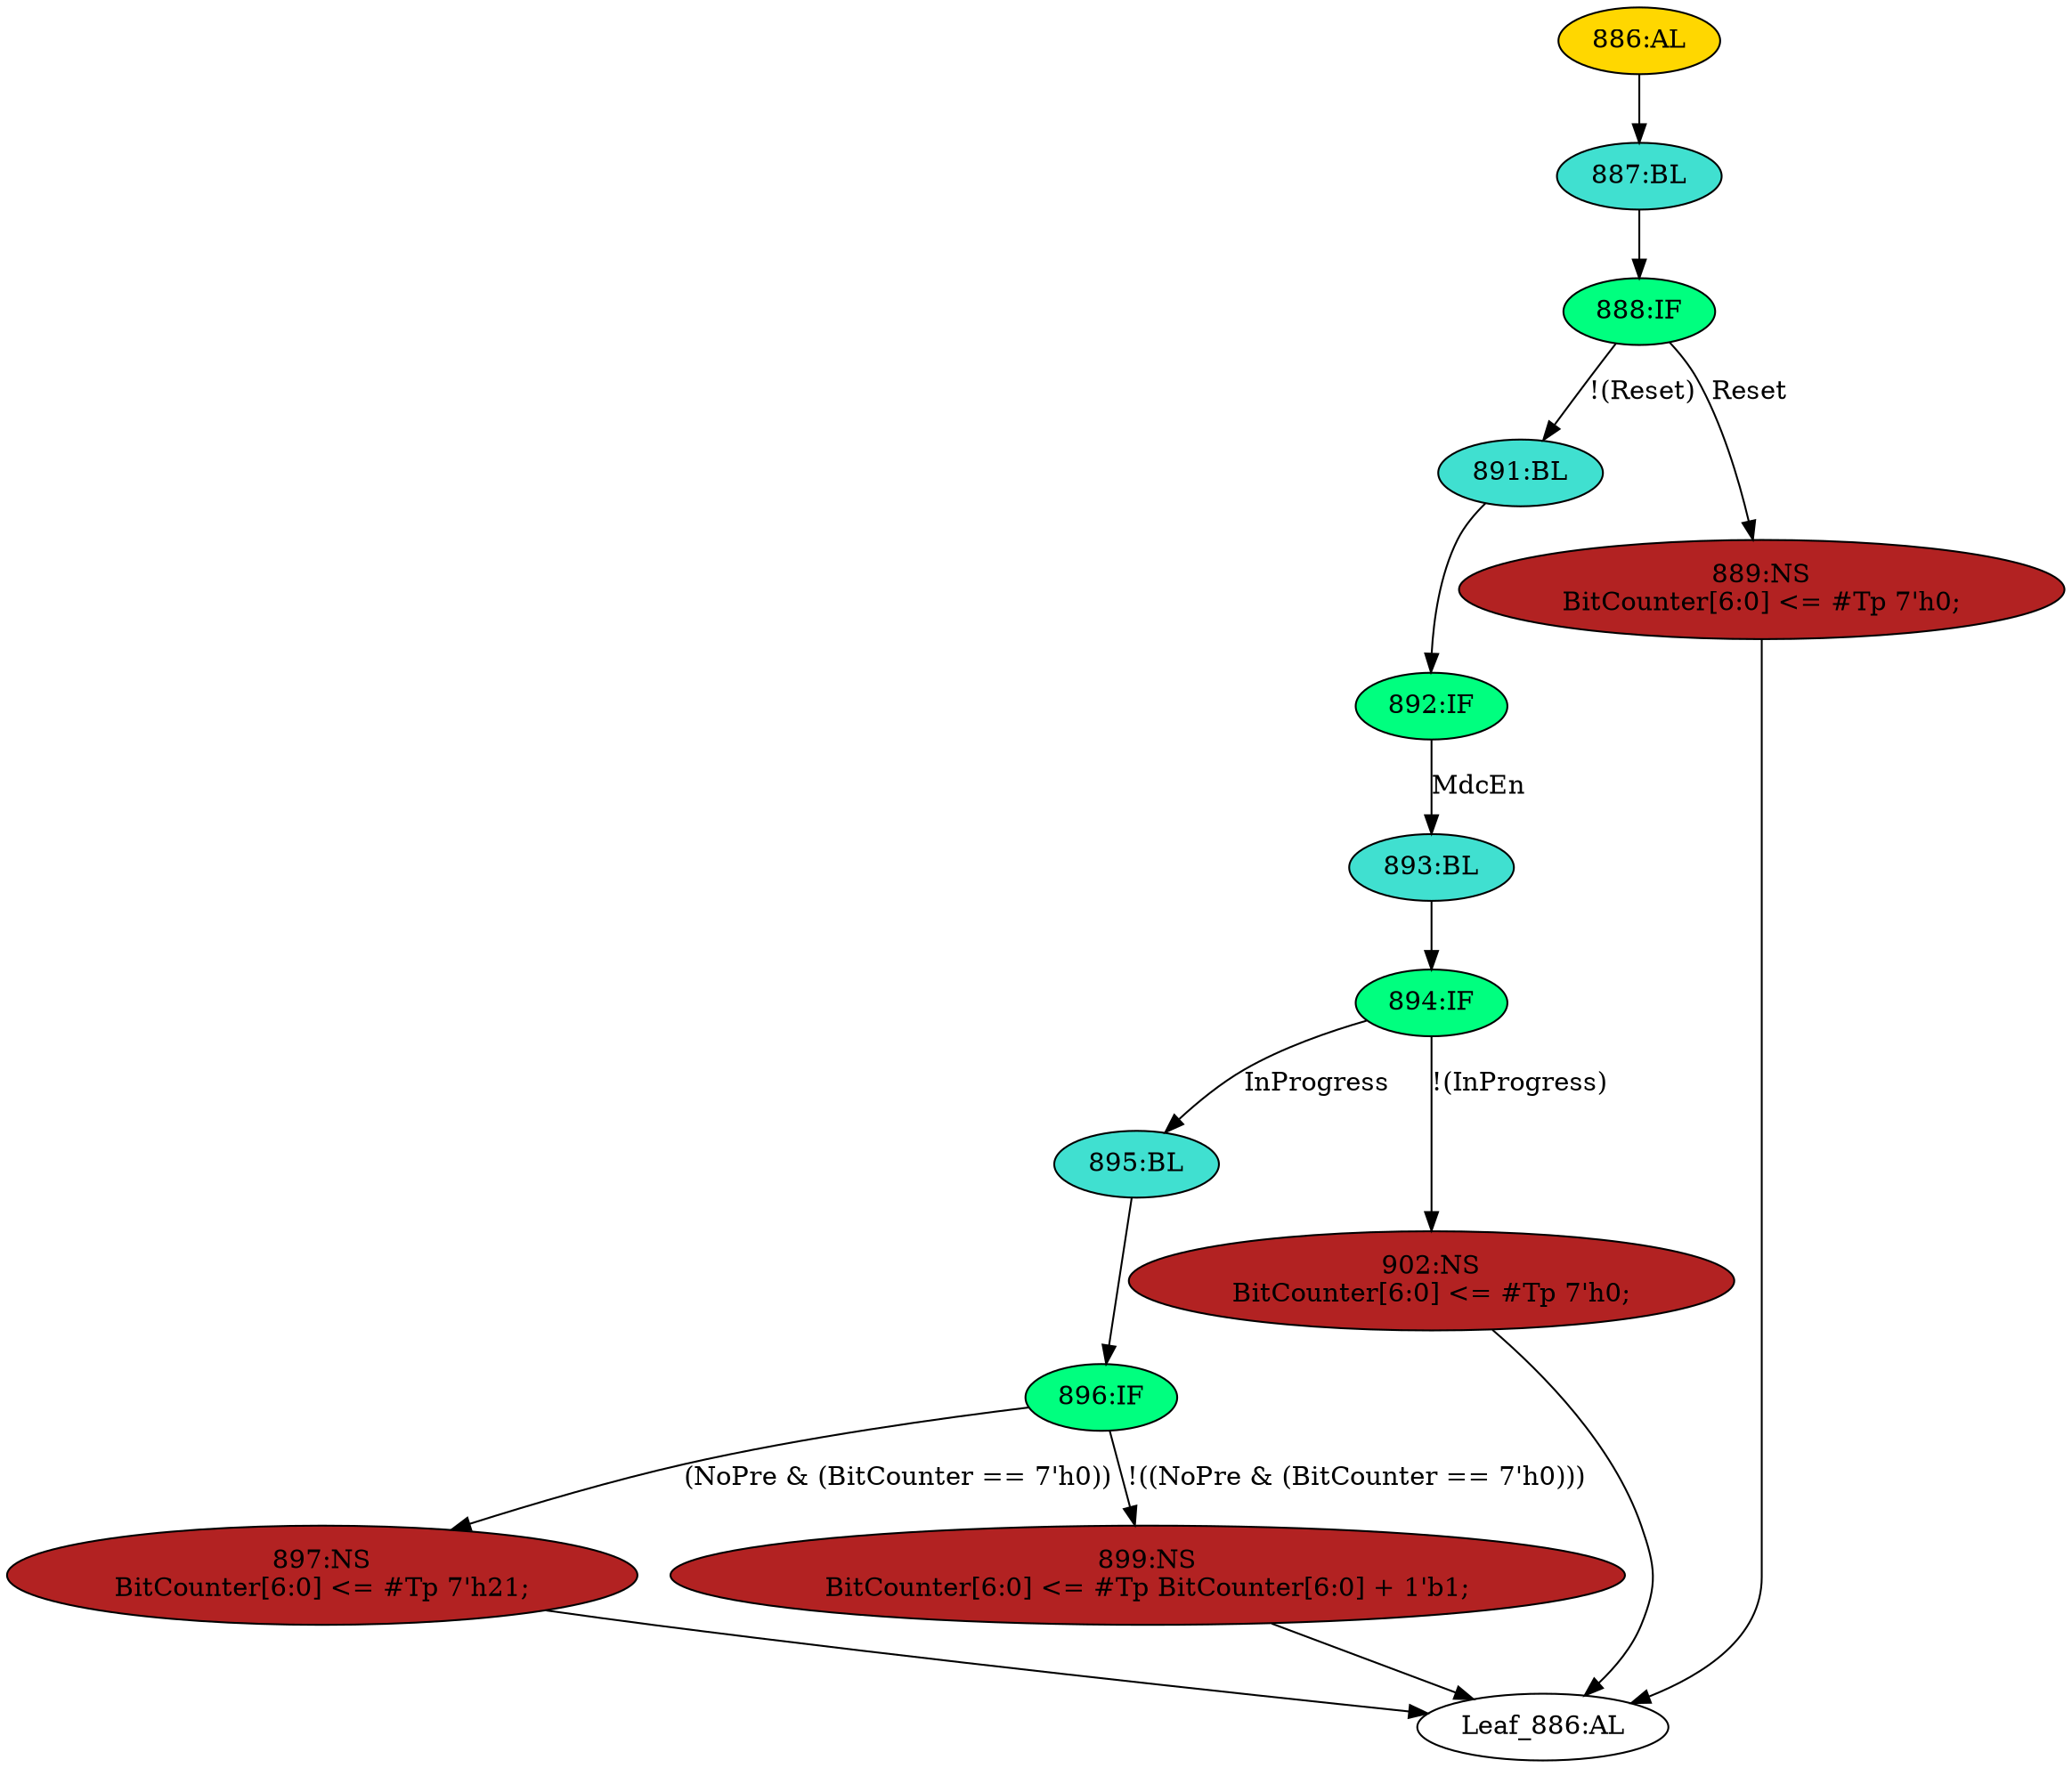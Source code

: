 strict digraph "" {
	node [label="\N"];
	"886:AL"	 [ast="<pyverilog.vparser.ast.Always object at 0x7f4155411c50>",
		clk_sens=True,
		fillcolor=gold,
		label="886:AL",
		sens="['Clk', 'Reset']",
		statements="[]",
		style=filled,
		typ=Always,
		use_var="['Reset', 'InProgress', 'BitCounter', 'MdcEn', 'NoPre']"];
	"887:BL"	 [ast="<pyverilog.vparser.ast.Block object at 0x7f4155411dd0>",
		fillcolor=turquoise,
		label="887:BL",
		statements="[]",
		style=filled,
		typ=Block];
	"886:AL" -> "887:BL"	 [cond="[]",
		lineno=None];
	"896:IF"	 [ast="<pyverilog.vparser.ast.IfStatement object at 0x7f4155412250>",
		fillcolor=springgreen,
		label="896:IF",
		statements="[]",
		style=filled,
		typ=IfStatement];
	"897:NS"	 [ast="<pyverilog.vparser.ast.NonblockingSubstitution object at 0x7f41554125d0>",
		fillcolor=firebrick,
		label="897:NS
BitCounter[6:0] <= #Tp 7'h21;",
		statements="[<pyverilog.vparser.ast.NonblockingSubstitution object at 0x7f41554125d0>]",
		style=filled,
		typ=NonblockingSubstitution];
	"896:IF" -> "897:NS"	 [cond="['NoPre', 'BitCounter']",
		label="(NoPre & (BitCounter == 7'h0))",
		lineno=896];
	"899:NS"	 [ast="<pyverilog.vparser.ast.NonblockingSubstitution object at 0x7f4155412290>",
		fillcolor=firebrick,
		label="899:NS
BitCounter[6:0] <= #Tp BitCounter[6:0] + 1'b1;",
		statements="[<pyverilog.vparser.ast.NonblockingSubstitution object at 0x7f4155412290>]",
		style=filled,
		typ=NonblockingSubstitution];
	"896:IF" -> "899:NS"	 [cond="['NoPre', 'BitCounter']",
		label="!((NoPre & (BitCounter == 7'h0)))",
		lineno=896];
	"895:BL"	 [ast="<pyverilog.vparser.ast.Block object at 0x7f4155412210>",
		fillcolor=turquoise,
		label="895:BL",
		statements="[]",
		style=filled,
		typ=Block];
	"895:BL" -> "896:IF"	 [cond="[]",
		lineno=None];
	"892:IF"	 [ast="<pyverilog.vparser.ast.IfStatement object at 0x7f4155411e90>",
		fillcolor=springgreen,
		label="892:IF",
		statements="[]",
		style=filled,
		typ=IfStatement];
	"893:BL"	 [ast="<pyverilog.vparser.ast.Block object at 0x7f4155411ed0>",
		fillcolor=turquoise,
		label="893:BL",
		statements="[]",
		style=filled,
		typ=Block];
	"892:IF" -> "893:BL"	 [cond="['MdcEn']",
		label=MdcEn,
		lineno=892];
	"888:IF"	 [ast="<pyverilog.vparser.ast.IfStatement object at 0x7f4155411e10>",
		fillcolor=springgreen,
		label="888:IF",
		statements="[]",
		style=filled,
		typ=IfStatement];
	"887:BL" -> "888:IF"	 [cond="[]",
		lineno=None];
	"891:BL"	 [ast="<pyverilog.vparser.ast.Block object at 0x7f4155411e50>",
		fillcolor=turquoise,
		label="891:BL",
		statements="[]",
		style=filled,
		typ=Block];
	"891:BL" -> "892:IF"	 [cond="[]",
		lineno=None];
	"894:IF"	 [ast="<pyverilog.vparser.ast.IfStatement object at 0x7f4155411f10>",
		fillcolor=springgreen,
		label="894:IF",
		statements="[]",
		style=filled,
		typ=IfStatement];
	"894:IF" -> "895:BL"	 [cond="['InProgress']",
		label=InProgress,
		lineno=894];
	"902:NS"	 [ast="<pyverilog.vparser.ast.NonblockingSubstitution object at 0x7f4155411f50>",
		fillcolor=firebrick,
		label="902:NS
BitCounter[6:0] <= #Tp 7'h0;",
		statements="[<pyverilog.vparser.ast.NonblockingSubstitution object at 0x7f4155411f50>]",
		style=filled,
		typ=NonblockingSubstitution];
	"894:IF" -> "902:NS"	 [cond="['InProgress']",
		label="!(InProgress)",
		lineno=894];
	"888:IF" -> "891:BL"	 [cond="['Reset']",
		label="!(Reset)",
		lineno=888];
	"889:NS"	 [ast="<pyverilog.vparser.ast.NonblockingSubstitution object at 0x7f4155412a10>",
		fillcolor=firebrick,
		label="889:NS
BitCounter[6:0] <= #Tp 7'h0;",
		statements="[<pyverilog.vparser.ast.NonblockingSubstitution object at 0x7f4155412a10>]",
		style=filled,
		typ=NonblockingSubstitution];
	"888:IF" -> "889:NS"	 [cond="['Reset']",
		label=Reset,
		lineno=888];
	"893:BL" -> "894:IF"	 [cond="[]",
		lineno=None];
	"Leaf_886:AL"	 [def_var="['BitCounter']",
		label="Leaf_886:AL"];
	"902:NS" -> "Leaf_886:AL"	 [cond="[]",
		lineno=None];
	"897:NS" -> "Leaf_886:AL"	 [cond="[]",
		lineno=None];
	"889:NS" -> "Leaf_886:AL"	 [cond="[]",
		lineno=None];
	"899:NS" -> "Leaf_886:AL"	 [cond="[]",
		lineno=None];
}
